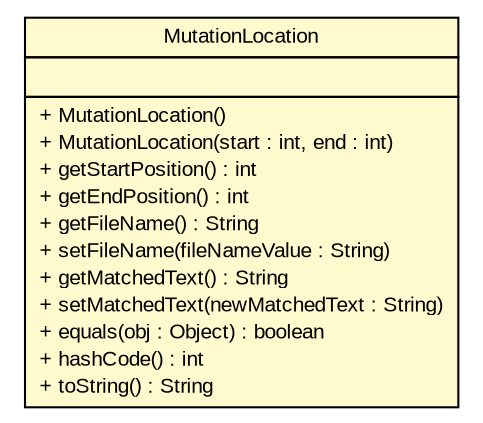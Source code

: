 #!/usr/local/bin/dot
#
# Class diagram 
# Generated by UMLGraph version R5_6 (http://www.umlgraph.org/)
#

digraph G {
	edge [fontname="arial",fontsize=10,labelfontname="arial",labelfontsize=10];
	node [fontname="arial",fontsize=10,shape=plaintext];
	nodesep=0.25;
	ranksep=0.5;
	// com.github.mkolisnyk.muto.data.MutationLocation
	c240 [label=<<table title="com.github.mkolisnyk.muto.data.MutationLocation" border="0" cellborder="1" cellspacing="0" cellpadding="2" port="p" bgcolor="lemonChiffon" href="./MutationLocation.html">
		<tr><td><table border="0" cellspacing="0" cellpadding="1">
<tr><td align="center" balign="center"> MutationLocation </td></tr>
		</table></td></tr>
		<tr><td><table border="0" cellspacing="0" cellpadding="1">
<tr><td align="left" balign="left">  </td></tr>
		</table></td></tr>
		<tr><td><table border="0" cellspacing="0" cellpadding="1">
<tr><td align="left" balign="left"> + MutationLocation() </td></tr>
<tr><td align="left" balign="left"> + MutationLocation(start : int, end : int) </td></tr>
<tr><td align="left" balign="left"> + getStartPosition() : int </td></tr>
<tr><td align="left" balign="left"> + getEndPosition() : int </td></tr>
<tr><td align="left" balign="left"> + getFileName() : String </td></tr>
<tr><td align="left" balign="left"> + setFileName(fileNameValue : String) </td></tr>
<tr><td align="left" balign="left"> + getMatchedText() : String </td></tr>
<tr><td align="left" balign="left"> + setMatchedText(newMatchedText : String) </td></tr>
<tr><td align="left" balign="left"> + equals(obj : Object) : boolean </td></tr>
<tr><td align="left" balign="left"> + hashCode() : int </td></tr>
<tr><td align="left" balign="left"> + toString() : String </td></tr>
		</table></td></tr>
		</table>>, URL="./MutationLocation.html", fontname="arial", fontcolor="black", fontsize=10.0];
}


